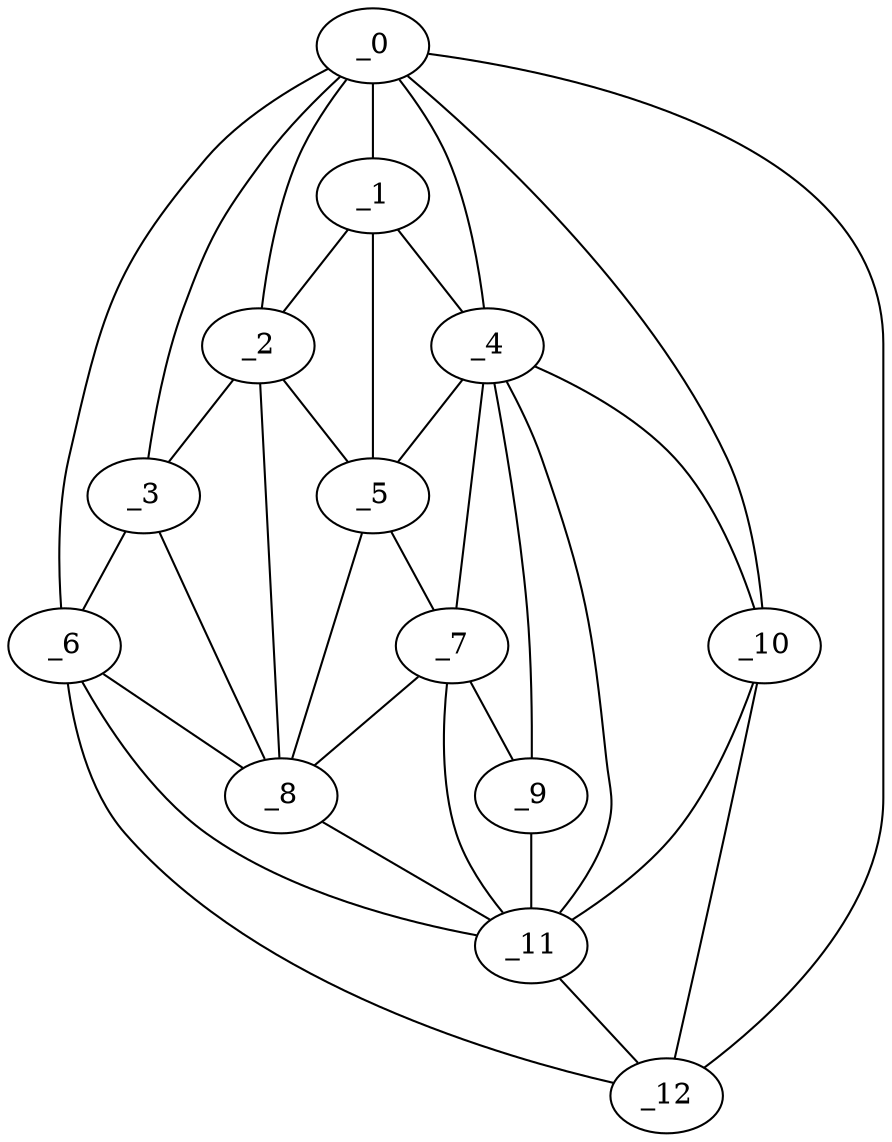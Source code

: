 graph "obj26__100.gxl" {
	_0	 [x=19,
		y=15];
	_1	 [x=95,
		y=56];
	_0 -- _1	 [valence=2];
	_2	 [x=95,
		y=69];
	_0 -- _2	 [valence=2];
	_3	 [x=98,
		y=79];
	_0 -- _3	 [valence=1];
	_4	 [x=99,
		y=48];
	_0 -- _4	 [valence=1];
	_6	 [x=107,
		y=105];
	_0 -- _6	 [valence=1];
	_10	 [x=110,
		y=23];
	_0 -- _10	 [valence=2];
	_12	 [x=112,
		y=15];
	_0 -- _12	 [valence=1];
	_1 -- _2	 [valence=2];
	_1 -- _4	 [valence=2];
	_5	 [x=101,
		y=55];
	_1 -- _5	 [valence=2];
	_2 -- _3	 [valence=2];
	_2 -- _5	 [valence=2];
	_8	 [x=108,
		y=72];
	_2 -- _8	 [valence=1];
	_3 -- _6	 [valence=2];
	_3 -- _8	 [valence=1];
	_4 -- _5	 [valence=2];
	_7	 [x=108,
		y=55];
	_4 -- _7	 [valence=2];
	_9	 [x=109,
		y=42];
	_4 -- _9	 [valence=2];
	_4 -- _10	 [valence=2];
	_11	 [x=111,
		y=30];
	_4 -- _11	 [valence=2];
	_5 -- _7	 [valence=1];
	_5 -- _8	 [valence=2];
	_6 -- _8	 [valence=2];
	_6 -- _11	 [valence=2];
	_6 -- _12	 [valence=1];
	_7 -- _8	 [valence=2];
	_7 -- _9	 [valence=1];
	_7 -- _11	 [valence=1];
	_8 -- _11	 [valence=2];
	_9 -- _11	 [valence=2];
	_10 -- _11	 [valence=2];
	_10 -- _12	 [valence=2];
	_11 -- _12	 [valence=2];
}
